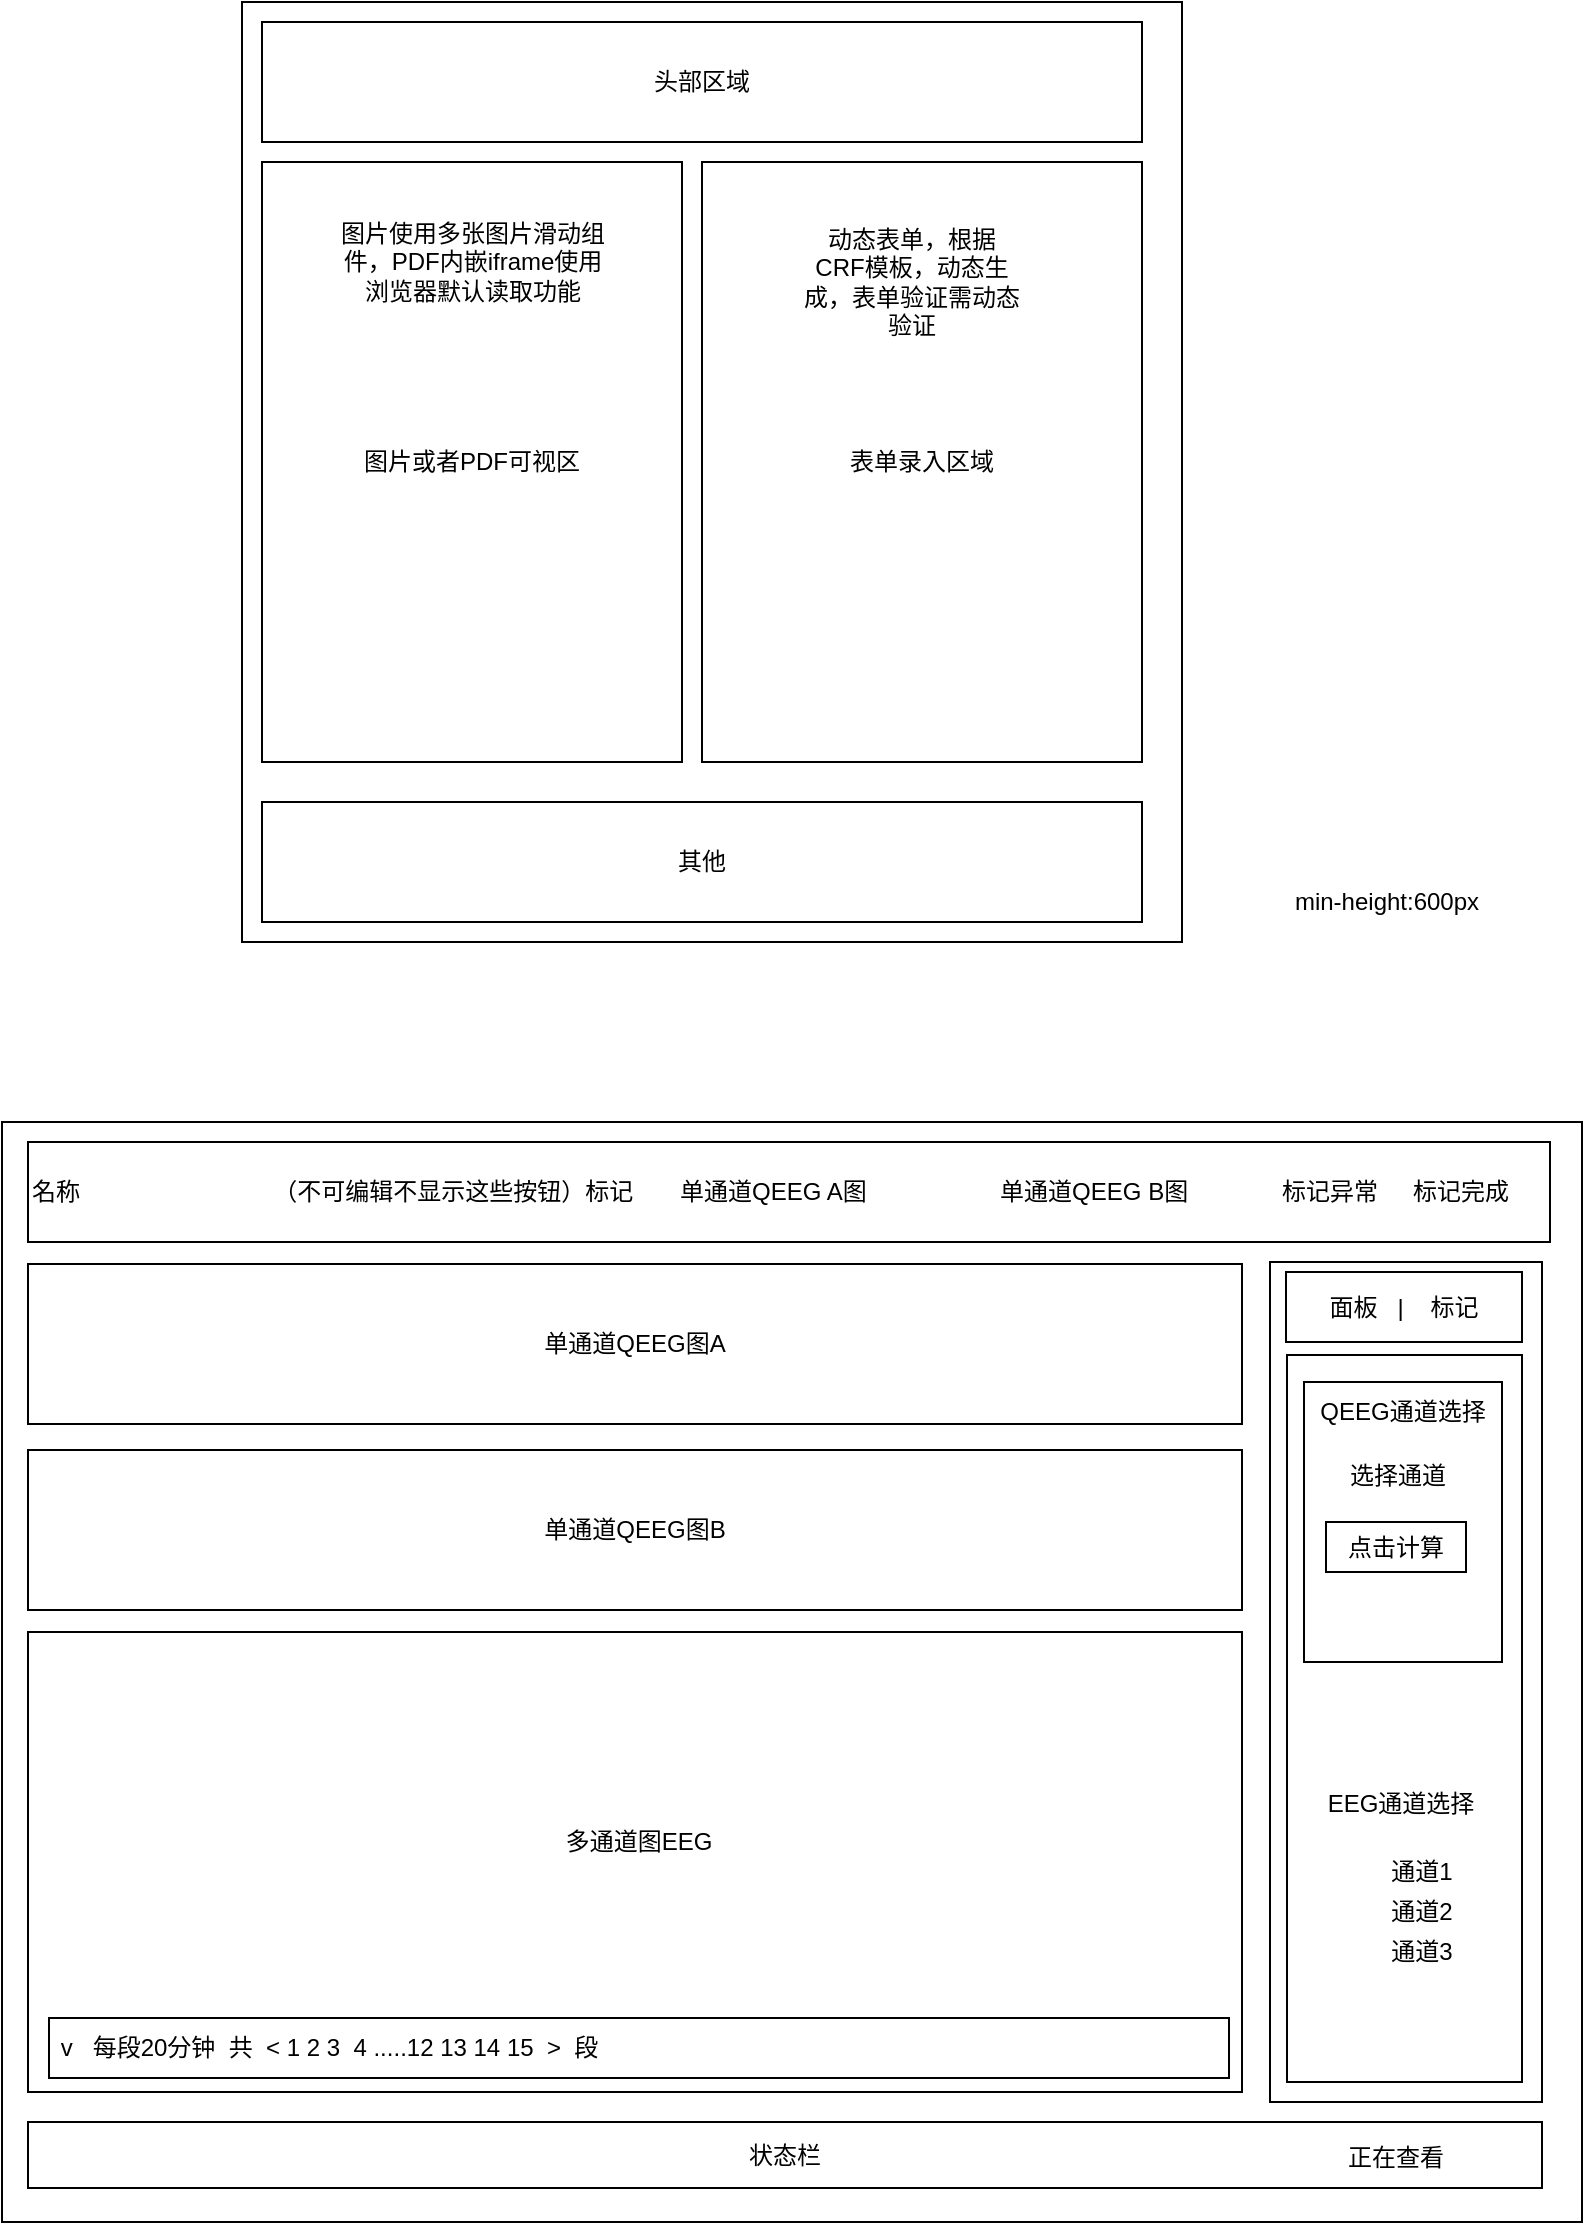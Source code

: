 <mxfile version="16.2.2" type="github">
  <diagram id="HXQpI8AFAVGygzaY-uvE" name="Page-1">
    <mxGraphModel dx="1422" dy="762" grid="1" gridSize="10" guides="1" tooltips="1" connect="1" arrows="1" fold="1" page="1" pageScale="1" pageWidth="827" pageHeight="1169" math="0" shadow="0">
      <root>
        <mxCell id="0" />
        <mxCell id="1" parent="0" />
        <mxCell id="dEXukqFfbBN_6zC94aLe-1" value="" style="whiteSpace=wrap;html=1;aspect=fixed;" parent="1" vertex="1">
          <mxGeometry x="140" y="10" width="470" height="470" as="geometry" />
        </mxCell>
        <mxCell id="dEXukqFfbBN_6zC94aLe-2" value="图片或者PDF可视区" style="rounded=0;whiteSpace=wrap;html=1;" parent="1" vertex="1">
          <mxGeometry x="150" y="90" width="210" height="300" as="geometry" />
        </mxCell>
        <mxCell id="dEXukqFfbBN_6zC94aLe-3" value="表单录入区域" style="rounded=0;whiteSpace=wrap;html=1;" parent="1" vertex="1">
          <mxGeometry x="370" y="90" width="220" height="300" as="geometry" />
        </mxCell>
        <mxCell id="dEXukqFfbBN_6zC94aLe-4" value="头部区域" style="rounded=0;whiteSpace=wrap;html=1;" parent="1" vertex="1">
          <mxGeometry x="150" y="20" width="440" height="60" as="geometry" />
        </mxCell>
        <mxCell id="dEXukqFfbBN_6zC94aLe-5" value="其他" style="rounded=0;whiteSpace=wrap;html=1;" parent="1" vertex="1">
          <mxGeometry x="150" y="410" width="440" height="60" as="geometry" />
        </mxCell>
        <mxCell id="dEXukqFfbBN_6zC94aLe-6" value="图片使用多张图片滑动组件，PDF内嵌iframe使用浏览器默认读取功能" style="text;html=1;strokeColor=none;fillColor=none;align=center;verticalAlign=middle;whiteSpace=wrap;rounded=0;" parent="1" vertex="1">
          <mxGeometry x="184.5" y="110" width="141" height="60" as="geometry" />
        </mxCell>
        <mxCell id="dEXukqFfbBN_6zC94aLe-7" value="动态表单，根据CRF模板，动态生成，表单验证需动态验证" style="text;html=1;strokeColor=none;fillColor=none;align=center;verticalAlign=middle;whiteSpace=wrap;rounded=0;" parent="1" vertex="1">
          <mxGeometry x="420" y="120" width="110" height="60" as="geometry" />
        </mxCell>
        <mxCell id="dEXukqFfbBN_6zC94aLe-10" value="" style="rounded=0;whiteSpace=wrap;html=1;" parent="1" vertex="1">
          <mxGeometry x="20" y="570" width="790" height="550" as="geometry" />
        </mxCell>
        <mxCell id="dEXukqFfbBN_6zC94aLe-11" value="" style="rounded=0;whiteSpace=wrap;html=1;" parent="1" vertex="1">
          <mxGeometry x="33" y="825" width="607" height="230" as="geometry" />
        </mxCell>
        <mxCell id="dEXukqFfbBN_6zC94aLe-12" value="多通道图EEG" style="text;html=1;strokeColor=none;fillColor=none;align=center;verticalAlign=middle;whiteSpace=wrap;rounded=0;" parent="1" vertex="1">
          <mxGeometry x="250" y="920" width="177" height="20" as="geometry" />
        </mxCell>
        <mxCell id="dEXukqFfbBN_6zC94aLe-15" value="单通道QEEG图A" style="rounded=0;whiteSpace=wrap;html=1;" parent="1" vertex="1">
          <mxGeometry x="33" y="641" width="607" height="80" as="geometry" />
        </mxCell>
        <mxCell id="dEXukqFfbBN_6zC94aLe-21" value="名称&amp;nbsp; &amp;nbsp; &amp;nbsp; &amp;nbsp; &amp;nbsp; &amp;nbsp; &amp;nbsp; &amp;nbsp; &amp;nbsp; &amp;nbsp; &amp;nbsp; &amp;nbsp; &amp;nbsp; &amp;nbsp; &amp;nbsp;（不可编辑不显示这些按钮）标记&amp;nbsp; &amp;nbsp; &amp;nbsp; &amp;nbsp;单通道QEEG A图&amp;nbsp; &amp;nbsp; &amp;nbsp; &amp;nbsp; &amp;nbsp; &amp;nbsp; &amp;nbsp; &amp;nbsp; &amp;nbsp; &amp;nbsp; 单通道QEEG B图&amp;nbsp;" style="rounded=0;whiteSpace=wrap;html=1;align=left;" parent="1" vertex="1">
          <mxGeometry x="33" y="580" width="761" height="50" as="geometry" />
        </mxCell>
        <mxCell id="VoeNjybom4H6XY1b6rgb-1" value="状态栏" style="rounded=0;whiteSpace=wrap;html=1;" parent="1" vertex="1">
          <mxGeometry x="33" y="1070" width="757" height="33" as="geometry" />
        </mxCell>
        <mxCell id="VoeNjybom4H6XY1b6rgb-2" value="" style="rounded=0;whiteSpace=wrap;html=1;" parent="1" vertex="1">
          <mxGeometry x="654" y="640" width="136" height="420" as="geometry" />
        </mxCell>
        <mxCell id="VoeNjybom4H6XY1b6rgb-3" value="min-height:600px" style="text;html=1;strokeColor=none;fillColor=none;align=center;verticalAlign=middle;whiteSpace=wrap;rounded=0;" parent="1" vertex="1">
          <mxGeometry x="654" y="440" width="117" height="40" as="geometry" />
        </mxCell>
        <mxCell id="VoeNjybom4H6XY1b6rgb-5" value="面板&amp;nbsp; &amp;nbsp;|&amp;nbsp; &amp;nbsp; 标记" style="rounded=0;whiteSpace=wrap;html=1;" parent="1" vertex="1">
          <mxGeometry x="662" y="645" width="118" height="35" as="geometry" />
        </mxCell>
        <mxCell id="VoeNjybom4H6XY1b6rgb-6" value="" style="rounded=0;whiteSpace=wrap;html=1;" parent="1" vertex="1">
          <mxGeometry x="662.5" y="686.5" width="117.5" height="363.5" as="geometry" />
        </mxCell>
        <mxCell id="VoeNjybom4H6XY1b6rgb-13" value="单通道QEEG图B" style="rounded=0;whiteSpace=wrap;html=1;" parent="1" vertex="1">
          <mxGeometry x="33" y="734" width="607" height="80" as="geometry" />
        </mxCell>
        <mxCell id="XXj9VBkdvwOhZQNCGIxi-1" value="&amp;nbsp;v&amp;nbsp; &amp;nbsp;每段20分钟&amp;nbsp; 共&amp;nbsp; &amp;lt; 1 2 3&amp;nbsp; 4 .....12 13 14 15&amp;nbsp; &amp;gt;&amp;nbsp; 段" style="rounded=0;whiteSpace=wrap;html=1;align=left;" vertex="1" parent="1">
          <mxGeometry x="43.5" y="1018" width="590" height="30" as="geometry" />
        </mxCell>
        <mxCell id="XXj9VBkdvwOhZQNCGIxi-2" value="正在查看" style="text;html=1;strokeColor=none;fillColor=none;align=center;verticalAlign=middle;whiteSpace=wrap;rounded=0;" vertex="1" parent="1">
          <mxGeometry x="654" y="1078" width="126" height="20" as="geometry" />
        </mxCell>
        <mxCell id="XXj9VBkdvwOhZQNCGIxi-3" value="标记完成" style="text;html=1;strokeColor=none;fillColor=none;align=center;verticalAlign=middle;whiteSpace=wrap;rounded=0;" vertex="1" parent="1">
          <mxGeometry x="705" y="595" width="89" height="20" as="geometry" />
        </mxCell>
        <mxCell id="XXj9VBkdvwOhZQNCGIxi-5" value="标记异常" style="text;html=1;strokeColor=none;fillColor=none;align=center;verticalAlign=middle;whiteSpace=wrap;rounded=0;" vertex="1" parent="1">
          <mxGeometry x="654" y="595" width="60" height="20" as="geometry" />
        </mxCell>
        <mxCell id="XXj9VBkdvwOhZQNCGIxi-8" value="" style="rounded=0;whiteSpace=wrap;html=1;" vertex="1" parent="1">
          <mxGeometry x="671" y="700" width="99" height="140" as="geometry" />
        </mxCell>
        <mxCell id="XXj9VBkdvwOhZQNCGIxi-9" value="EEG通道选择" style="text;html=1;strokeColor=none;fillColor=none;align=center;verticalAlign=middle;whiteSpace=wrap;rounded=0;" vertex="1" parent="1">
          <mxGeometry x="672.5" y="903" width="92.5" height="15" as="geometry" />
        </mxCell>
        <mxCell id="XXj9VBkdvwOhZQNCGIxi-10" value="QEEG通道选择" style="text;html=1;strokeColor=none;fillColor=none;align=center;verticalAlign=middle;whiteSpace=wrap;rounded=0;" vertex="1" parent="1">
          <mxGeometry x="676" y="710" width="89" height="10" as="geometry" />
        </mxCell>
        <mxCell id="XXj9VBkdvwOhZQNCGIxi-12" value="选择通道" style="text;html=1;strokeColor=none;fillColor=none;align=center;verticalAlign=middle;whiteSpace=wrap;rounded=0;" vertex="1" parent="1">
          <mxGeometry x="676" y="734" width="84" height="26" as="geometry" />
        </mxCell>
        <mxCell id="XXj9VBkdvwOhZQNCGIxi-13" value="点击计算" style="rounded=0;whiteSpace=wrap;html=1;" vertex="1" parent="1">
          <mxGeometry x="682" y="770" width="70" height="25" as="geometry" />
        </mxCell>
        <mxCell id="XXj9VBkdvwOhZQNCGIxi-15" value="通道1" style="text;html=1;strokeColor=none;fillColor=none;align=center;verticalAlign=middle;whiteSpace=wrap;rounded=0;" vertex="1" parent="1">
          <mxGeometry x="700" y="930" width="60" height="30" as="geometry" />
        </mxCell>
        <mxCell id="XXj9VBkdvwOhZQNCGIxi-16" value="通道2" style="text;html=1;strokeColor=none;fillColor=none;align=center;verticalAlign=middle;whiteSpace=wrap;rounded=0;" vertex="1" parent="1">
          <mxGeometry x="700" y="950" width="60" height="30" as="geometry" />
        </mxCell>
        <mxCell id="XXj9VBkdvwOhZQNCGIxi-18" value="通道3" style="text;html=1;strokeColor=none;fillColor=none;align=center;verticalAlign=middle;whiteSpace=wrap;rounded=0;" vertex="1" parent="1">
          <mxGeometry x="700" y="970" width="60" height="30" as="geometry" />
        </mxCell>
      </root>
    </mxGraphModel>
  </diagram>
</mxfile>
